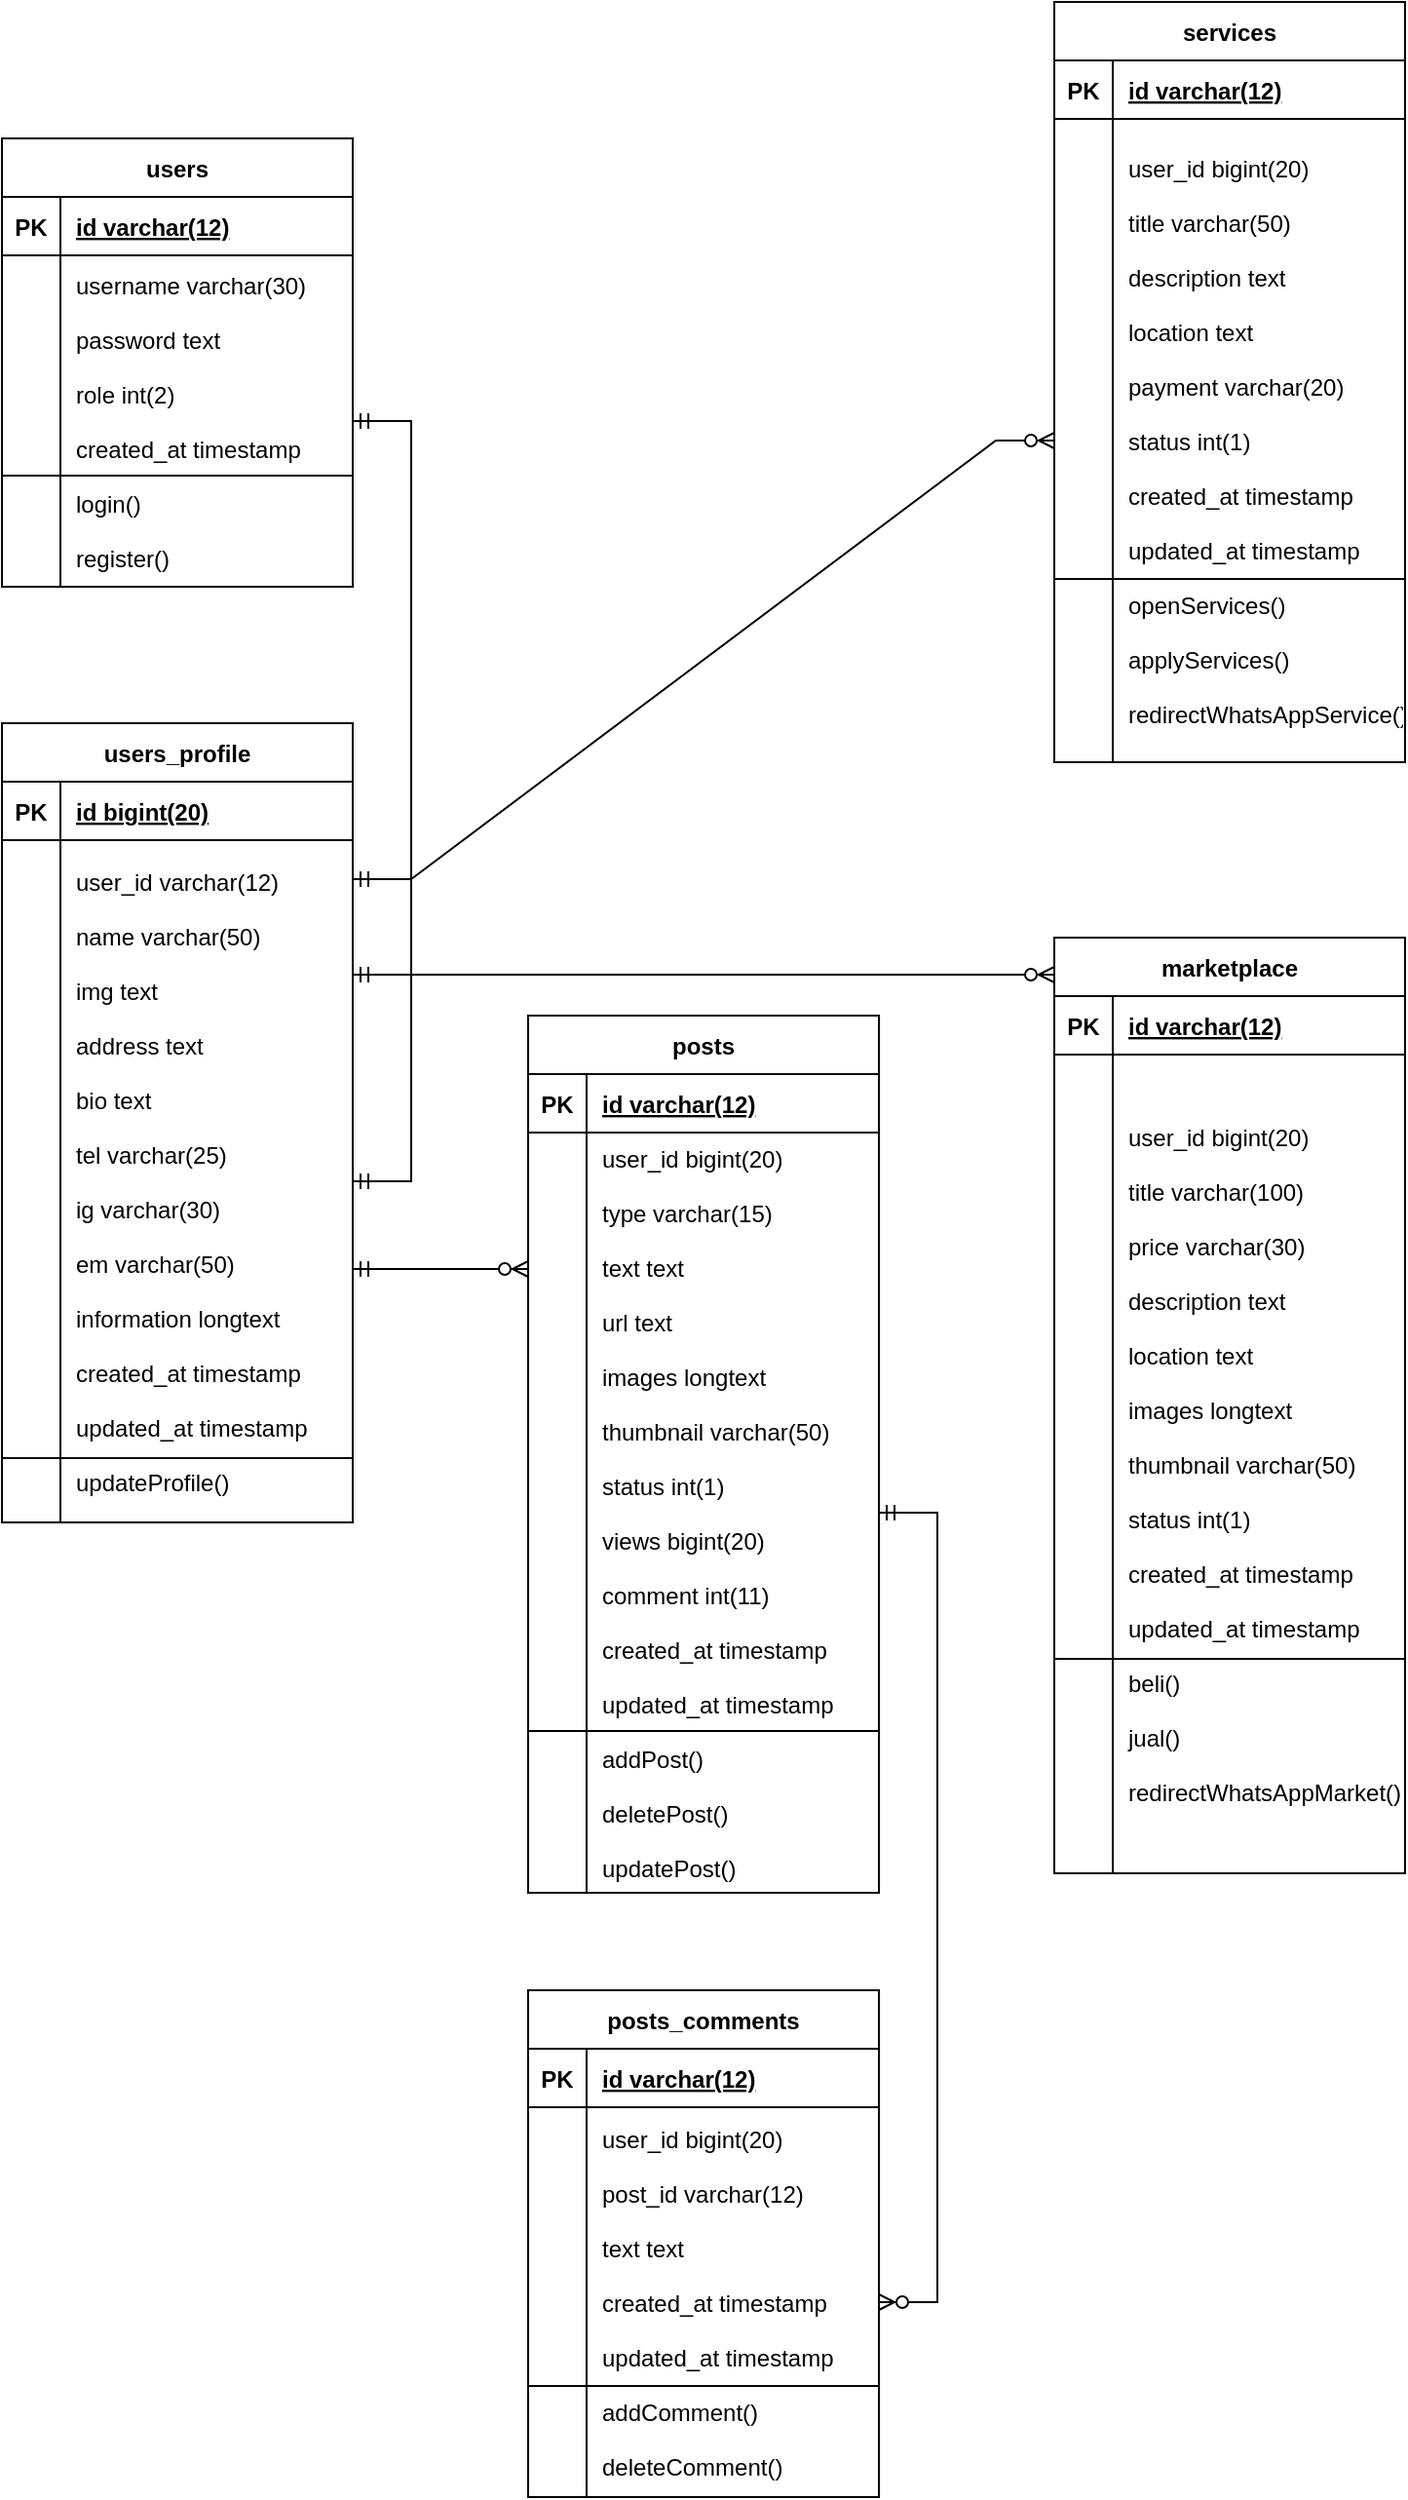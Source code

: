 <mxfile version="20.0.1" type="github">
  <diagram id="ZO3EFKfAlkieTS0eKDmI" name="Page-1">
    <mxGraphModel dx="862" dy="1632" grid="1" gridSize="10" guides="1" tooltips="1" connect="1" arrows="1" fold="1" page="1" pageScale="1" pageWidth="827" pageHeight="1169" math="0" shadow="0">
      <root>
        <mxCell id="0" />
        <mxCell id="1" parent="0" />
        <mxCell id="HfNDsVtk481CN_nXI6_j-1" value="users" style="shape=table;startSize=30;container=1;collapsible=1;childLayout=tableLayout;fixedRows=1;rowLines=0;fontStyle=1;align=center;resizeLast=1;" parent="1" vertex="1">
          <mxGeometry x="50" y="-60" width="180" height="230" as="geometry" />
        </mxCell>
        <mxCell id="HfNDsVtk481CN_nXI6_j-2" value="" style="shape=tableRow;horizontal=0;startSize=0;swimlaneHead=0;swimlaneBody=0;fillColor=none;collapsible=0;dropTarget=0;points=[[0,0.5],[1,0.5]];portConstraint=eastwest;top=0;left=0;right=0;bottom=1;" parent="HfNDsVtk481CN_nXI6_j-1" vertex="1">
          <mxGeometry y="30" width="180" height="30" as="geometry" />
        </mxCell>
        <mxCell id="HfNDsVtk481CN_nXI6_j-3" value="PK" style="shape=partialRectangle;connectable=0;fillColor=none;top=0;left=0;bottom=0;right=0;fontStyle=1;overflow=hidden;" parent="HfNDsVtk481CN_nXI6_j-2" vertex="1">
          <mxGeometry width="30" height="30" as="geometry">
            <mxRectangle width="30" height="30" as="alternateBounds" />
          </mxGeometry>
        </mxCell>
        <mxCell id="HfNDsVtk481CN_nXI6_j-4" value="id varchar(12)" style="shape=partialRectangle;connectable=0;fillColor=none;top=0;left=0;bottom=0;right=0;align=left;spacingLeft=6;fontStyle=5;overflow=hidden;" parent="HfNDsVtk481CN_nXI6_j-2" vertex="1">
          <mxGeometry x="30" width="150" height="30" as="geometry">
            <mxRectangle width="150" height="30" as="alternateBounds" />
          </mxGeometry>
        </mxCell>
        <mxCell id="HfNDsVtk481CN_nXI6_j-5" value="" style="shape=tableRow;horizontal=0;startSize=0;swimlaneHead=0;swimlaneBody=0;fillColor=none;collapsible=0;dropTarget=0;points=[[0,0.5],[1,0.5]];portConstraint=eastwest;top=0;left=0;right=0;bottom=0;" parent="HfNDsVtk481CN_nXI6_j-1" vertex="1">
          <mxGeometry y="60" width="180" height="170" as="geometry" />
        </mxCell>
        <mxCell id="HfNDsVtk481CN_nXI6_j-6" value="" style="shape=partialRectangle;connectable=0;fillColor=none;top=0;left=0;bottom=0;right=0;editable=1;overflow=hidden;" parent="HfNDsVtk481CN_nXI6_j-5" vertex="1">
          <mxGeometry width="30" height="170" as="geometry">
            <mxRectangle width="30" height="170" as="alternateBounds" />
          </mxGeometry>
        </mxCell>
        <mxCell id="HfNDsVtk481CN_nXI6_j-7" value="username varchar(30)&#xa;&#xa;password text&#xa;&#xa;role int(2)&#xa;&#xa;created_at timestamp&#xa;&#xa;login()&#xa;&#xa;register()" style="shape=partialRectangle;connectable=0;fillColor=none;top=0;left=0;bottom=0;right=0;align=left;spacingLeft=6;overflow=hidden;" parent="HfNDsVtk481CN_nXI6_j-5" vertex="1">
          <mxGeometry x="30" width="150" height="170" as="geometry">
            <mxRectangle width="150" height="170" as="alternateBounds" />
          </mxGeometry>
        </mxCell>
        <mxCell id="HfNDsVtk481CN_nXI6_j-14" value="users_profile" style="shape=table;startSize=30;container=1;collapsible=1;childLayout=tableLayout;fixedRows=1;rowLines=0;fontStyle=1;align=center;resizeLast=1;" parent="1" vertex="1">
          <mxGeometry x="50" y="240" width="180" height="410" as="geometry" />
        </mxCell>
        <mxCell id="HfNDsVtk481CN_nXI6_j-15" value="" style="shape=tableRow;horizontal=0;startSize=0;swimlaneHead=0;swimlaneBody=0;fillColor=none;collapsible=0;dropTarget=0;points=[[0,0.5],[1,0.5]];portConstraint=eastwest;top=0;left=0;right=0;bottom=1;" parent="HfNDsVtk481CN_nXI6_j-14" vertex="1">
          <mxGeometry y="30" width="180" height="30" as="geometry" />
        </mxCell>
        <mxCell id="HfNDsVtk481CN_nXI6_j-16" value="PK" style="shape=partialRectangle;connectable=0;fillColor=none;top=0;left=0;bottom=0;right=0;fontStyle=1;overflow=hidden;" parent="HfNDsVtk481CN_nXI6_j-15" vertex="1">
          <mxGeometry width="30" height="30" as="geometry">
            <mxRectangle width="30" height="30" as="alternateBounds" />
          </mxGeometry>
        </mxCell>
        <mxCell id="HfNDsVtk481CN_nXI6_j-17" value="id bigint(20)" style="shape=partialRectangle;connectable=0;fillColor=none;top=0;left=0;bottom=0;right=0;align=left;spacingLeft=6;fontStyle=5;overflow=hidden;" parent="HfNDsVtk481CN_nXI6_j-15" vertex="1">
          <mxGeometry x="30" width="150" height="30" as="geometry">
            <mxRectangle width="150" height="30" as="alternateBounds" />
          </mxGeometry>
        </mxCell>
        <mxCell id="HfNDsVtk481CN_nXI6_j-18" value="" style="shape=tableRow;horizontal=0;startSize=0;swimlaneHead=0;swimlaneBody=0;fillColor=none;collapsible=0;dropTarget=0;points=[[0,0.5],[1,0.5]];portConstraint=eastwest;top=0;left=0;right=0;bottom=0;" parent="HfNDsVtk481CN_nXI6_j-14" vertex="1">
          <mxGeometry y="60" width="180" height="350" as="geometry" />
        </mxCell>
        <mxCell id="HfNDsVtk481CN_nXI6_j-19" value="" style="shape=partialRectangle;connectable=0;fillColor=none;top=0;left=0;bottom=0;right=0;editable=1;overflow=hidden;" parent="HfNDsVtk481CN_nXI6_j-18" vertex="1">
          <mxGeometry width="30" height="350" as="geometry">
            <mxRectangle width="30" height="350" as="alternateBounds" />
          </mxGeometry>
        </mxCell>
        <mxCell id="HfNDsVtk481CN_nXI6_j-20" value="user_id varchar(12)&#xa;&#xa;name varchar(50)&#xa;&#xa;img text&#xa;&#xa;address text&#xa;&#xa;bio text&#xa;&#xa;tel varchar(25)&#xa;&#xa;ig varchar(30)&#xa;&#xa;em varchar(50)&#xa;&#xa;information longtext&#xa;&#xa;created_at timestamp&#xa;&#xa;updated_at timestamp&#xa;&#xa;updateProfile()" style="shape=partialRectangle;connectable=0;fillColor=none;top=0;left=0;bottom=0;right=0;align=left;spacingLeft=6;overflow=hidden;" parent="HfNDsVtk481CN_nXI6_j-18" vertex="1">
          <mxGeometry x="30" width="150" height="350" as="geometry">
            <mxRectangle width="150" height="350" as="alternateBounds" />
          </mxGeometry>
        </mxCell>
        <mxCell id="HfNDsVtk481CN_nXI6_j-21" value="services" style="shape=table;startSize=30;container=1;collapsible=1;childLayout=tableLayout;fixedRows=1;rowLines=0;fontStyle=1;align=center;resizeLast=1;" parent="1" vertex="1">
          <mxGeometry x="590" y="-130" width="180" height="390" as="geometry" />
        </mxCell>
        <mxCell id="HfNDsVtk481CN_nXI6_j-22" value="" style="shape=tableRow;horizontal=0;startSize=0;swimlaneHead=0;swimlaneBody=0;fillColor=none;collapsible=0;dropTarget=0;points=[[0,0.5],[1,0.5]];portConstraint=eastwest;top=0;left=0;right=0;bottom=1;" parent="HfNDsVtk481CN_nXI6_j-21" vertex="1">
          <mxGeometry y="30" width="180" height="30" as="geometry" />
        </mxCell>
        <mxCell id="HfNDsVtk481CN_nXI6_j-23" value="PK" style="shape=partialRectangle;connectable=0;fillColor=none;top=0;left=0;bottom=0;right=0;fontStyle=1;overflow=hidden;" parent="HfNDsVtk481CN_nXI6_j-22" vertex="1">
          <mxGeometry width="30" height="30" as="geometry">
            <mxRectangle width="30" height="30" as="alternateBounds" />
          </mxGeometry>
        </mxCell>
        <mxCell id="HfNDsVtk481CN_nXI6_j-24" value="id varchar(12)" style="shape=partialRectangle;connectable=0;fillColor=none;top=0;left=0;bottom=0;right=0;align=left;spacingLeft=6;fontStyle=5;overflow=hidden;" parent="HfNDsVtk481CN_nXI6_j-22" vertex="1">
          <mxGeometry x="30" width="150" height="30" as="geometry">
            <mxRectangle width="150" height="30" as="alternateBounds" />
          </mxGeometry>
        </mxCell>
        <mxCell id="HfNDsVtk481CN_nXI6_j-25" value="" style="shape=tableRow;horizontal=0;startSize=0;swimlaneHead=0;swimlaneBody=0;fillColor=none;collapsible=0;dropTarget=0;points=[[0,0.5],[1,0.5]];portConstraint=eastwest;top=0;left=0;right=0;bottom=0;" parent="HfNDsVtk481CN_nXI6_j-21" vertex="1">
          <mxGeometry y="60" width="180" height="330" as="geometry" />
        </mxCell>
        <mxCell id="HfNDsVtk481CN_nXI6_j-26" value="" style="shape=partialRectangle;connectable=0;fillColor=none;top=0;left=0;bottom=0;right=0;editable=1;overflow=hidden;" parent="HfNDsVtk481CN_nXI6_j-25" vertex="1">
          <mxGeometry width="30" height="330" as="geometry">
            <mxRectangle width="30" height="330" as="alternateBounds" />
          </mxGeometry>
        </mxCell>
        <mxCell id="HfNDsVtk481CN_nXI6_j-27" value="user_id bigint(20)&#xa;&#xa;title varchar(50)&#xa;&#xa;description text&#xa;&#xa;location text&#xa;&#xa;payment varchar(20)&#xa;&#xa;status int(1)&#xa;&#xa;created_at timestamp&#xa;&#xa;updated_at timestamp&#xa;&#xa;openServices()&#xa;&#xa;applyServices()&#xa;&#xa;redirectWhatsAppService()" style="shape=partialRectangle;connectable=0;fillColor=none;top=0;left=0;bottom=0;right=0;align=left;spacingLeft=6;overflow=hidden;" parent="HfNDsVtk481CN_nXI6_j-25" vertex="1">
          <mxGeometry x="30" width="150" height="330" as="geometry">
            <mxRectangle width="150" height="330" as="alternateBounds" />
          </mxGeometry>
        </mxCell>
        <mxCell id="HfNDsVtk481CN_nXI6_j-28" value="marketplace" style="shape=table;startSize=30;container=1;collapsible=1;childLayout=tableLayout;fixedRows=1;rowLines=0;fontStyle=1;align=center;resizeLast=1;" parent="1" vertex="1">
          <mxGeometry x="590" y="350" width="180" height="480" as="geometry" />
        </mxCell>
        <mxCell id="HfNDsVtk481CN_nXI6_j-29" value="" style="shape=tableRow;horizontal=0;startSize=0;swimlaneHead=0;swimlaneBody=0;fillColor=none;collapsible=0;dropTarget=0;points=[[0,0.5],[1,0.5]];portConstraint=eastwest;top=0;left=0;right=0;bottom=1;" parent="HfNDsVtk481CN_nXI6_j-28" vertex="1">
          <mxGeometry y="30" width="180" height="30" as="geometry" />
        </mxCell>
        <mxCell id="HfNDsVtk481CN_nXI6_j-30" value="PK" style="shape=partialRectangle;connectable=0;fillColor=none;top=0;left=0;bottom=0;right=0;fontStyle=1;overflow=hidden;" parent="HfNDsVtk481CN_nXI6_j-29" vertex="1">
          <mxGeometry width="30" height="30" as="geometry">
            <mxRectangle width="30" height="30" as="alternateBounds" />
          </mxGeometry>
        </mxCell>
        <mxCell id="HfNDsVtk481CN_nXI6_j-31" value="id varchar(12)" style="shape=partialRectangle;connectable=0;fillColor=none;top=0;left=0;bottom=0;right=0;align=left;spacingLeft=6;fontStyle=5;overflow=hidden;" parent="HfNDsVtk481CN_nXI6_j-29" vertex="1">
          <mxGeometry x="30" width="150" height="30" as="geometry">
            <mxRectangle width="150" height="30" as="alternateBounds" />
          </mxGeometry>
        </mxCell>
        <mxCell id="HfNDsVtk481CN_nXI6_j-32" value="" style="shape=tableRow;horizontal=0;startSize=0;swimlaneHead=0;swimlaneBody=0;fillColor=none;collapsible=0;dropTarget=0;points=[[0,0.5],[1,0.5]];portConstraint=eastwest;top=0;left=0;right=0;bottom=0;" parent="HfNDsVtk481CN_nXI6_j-28" vertex="1">
          <mxGeometry y="60" width="180" height="420" as="geometry" />
        </mxCell>
        <mxCell id="HfNDsVtk481CN_nXI6_j-33" value="" style="shape=partialRectangle;connectable=0;fillColor=none;top=0;left=0;bottom=0;right=0;editable=1;overflow=hidden;" parent="HfNDsVtk481CN_nXI6_j-32" vertex="1">
          <mxGeometry width="30" height="420" as="geometry">
            <mxRectangle width="30" height="420" as="alternateBounds" />
          </mxGeometry>
        </mxCell>
        <mxCell id="HfNDsVtk481CN_nXI6_j-34" value="user_id bigint(20)&#xa;&#xa;title varchar(100)&#xa;&#xa;price varchar(30)&#xa;&#xa;description text&#xa;&#xa;location text&#xa;&#xa;images longtext&#xa;&#xa;thumbnail varchar(50)&#xa;&#xa;status int(1)&#xa;&#xa;created_at timestamp&#xa;&#xa;updated_at timestamp&#xa;&#xa;beli()&#xa;&#xa;jual()&#xa;&#xa;redirectWhatsAppMarket()" style="shape=partialRectangle;connectable=0;fillColor=none;top=0;left=0;bottom=0;right=0;align=left;spacingLeft=6;overflow=hidden;" parent="HfNDsVtk481CN_nXI6_j-32" vertex="1">
          <mxGeometry x="30" width="150" height="420" as="geometry">
            <mxRectangle width="150" height="420" as="alternateBounds" />
          </mxGeometry>
        </mxCell>
        <mxCell id="HfNDsVtk481CN_nXI6_j-35" value="posts" style="shape=table;startSize=30;container=1;collapsible=1;childLayout=tableLayout;fixedRows=1;rowLines=0;fontStyle=1;align=center;resizeLast=1;" parent="1" vertex="1">
          <mxGeometry x="320" y="390" width="180" height="450" as="geometry" />
        </mxCell>
        <mxCell id="HfNDsVtk481CN_nXI6_j-36" value="" style="shape=tableRow;horizontal=0;startSize=0;swimlaneHead=0;swimlaneBody=0;fillColor=none;collapsible=0;dropTarget=0;points=[[0,0.5],[1,0.5]];portConstraint=eastwest;top=0;left=0;right=0;bottom=1;" parent="HfNDsVtk481CN_nXI6_j-35" vertex="1">
          <mxGeometry y="30" width="180" height="30" as="geometry" />
        </mxCell>
        <mxCell id="HfNDsVtk481CN_nXI6_j-37" value="PK" style="shape=partialRectangle;connectable=0;fillColor=none;top=0;left=0;bottom=0;right=0;fontStyle=1;overflow=hidden;" parent="HfNDsVtk481CN_nXI6_j-36" vertex="1">
          <mxGeometry width="30" height="30" as="geometry">
            <mxRectangle width="30" height="30" as="alternateBounds" />
          </mxGeometry>
        </mxCell>
        <mxCell id="HfNDsVtk481CN_nXI6_j-38" value="id varchar(12)" style="shape=partialRectangle;connectable=0;fillColor=none;top=0;left=0;bottom=0;right=0;align=left;spacingLeft=6;fontStyle=5;overflow=hidden;" parent="HfNDsVtk481CN_nXI6_j-36" vertex="1">
          <mxGeometry x="30" width="150" height="30" as="geometry">
            <mxRectangle width="150" height="30" as="alternateBounds" />
          </mxGeometry>
        </mxCell>
        <mxCell id="HfNDsVtk481CN_nXI6_j-39" value="" style="shape=tableRow;horizontal=0;startSize=0;swimlaneHead=0;swimlaneBody=0;fillColor=none;collapsible=0;dropTarget=0;points=[[0,0.5],[1,0.5]];portConstraint=eastwest;top=0;left=0;right=0;bottom=0;" parent="HfNDsVtk481CN_nXI6_j-35" vertex="1">
          <mxGeometry y="60" width="180" height="390" as="geometry" />
        </mxCell>
        <mxCell id="HfNDsVtk481CN_nXI6_j-40" value="" style="shape=partialRectangle;connectable=0;fillColor=none;top=0;left=0;bottom=0;right=0;editable=1;overflow=hidden;" parent="HfNDsVtk481CN_nXI6_j-39" vertex="1">
          <mxGeometry width="30" height="390" as="geometry">
            <mxRectangle width="30" height="390" as="alternateBounds" />
          </mxGeometry>
        </mxCell>
        <mxCell id="HfNDsVtk481CN_nXI6_j-41" value="user_id bigint(20)&#xa;&#xa;type varchar(15)&#xa;&#xa;text text&#xa;&#xa;url text&#xa;&#xa;images longtext&#xa;&#xa;thumbnail varchar(50)&#xa;&#xa;status int(1)&#xa;&#xa;views bigint(20)&#xa;&#xa;comment int(11)&#xa;&#xa;created_at timestamp&#xa;&#xa;updated_at timestamp&#xa;&#xa;addPost()&#xa;&#xa;deletePost()&#xa;&#xa;updatePost()" style="shape=partialRectangle;connectable=0;fillColor=none;top=0;left=0;bottom=0;right=0;align=left;spacingLeft=6;overflow=hidden;" parent="HfNDsVtk481CN_nXI6_j-39" vertex="1">
          <mxGeometry x="30" width="150" height="390" as="geometry">
            <mxRectangle width="150" height="390" as="alternateBounds" />
          </mxGeometry>
        </mxCell>
        <mxCell id="HfNDsVtk481CN_nXI6_j-49" value="posts_comments" style="shape=table;startSize=30;container=1;collapsible=1;childLayout=tableLayout;fixedRows=1;rowLines=0;fontStyle=1;align=center;resizeLast=1;" parent="1" vertex="1">
          <mxGeometry x="320" y="890" width="180" height="260" as="geometry" />
        </mxCell>
        <mxCell id="HfNDsVtk481CN_nXI6_j-50" value="" style="shape=tableRow;horizontal=0;startSize=0;swimlaneHead=0;swimlaneBody=0;fillColor=none;collapsible=0;dropTarget=0;points=[[0,0.5],[1,0.5]];portConstraint=eastwest;top=0;left=0;right=0;bottom=1;" parent="HfNDsVtk481CN_nXI6_j-49" vertex="1">
          <mxGeometry y="30" width="180" height="30" as="geometry" />
        </mxCell>
        <mxCell id="HfNDsVtk481CN_nXI6_j-51" value="PK" style="shape=partialRectangle;connectable=0;fillColor=none;top=0;left=0;bottom=0;right=0;fontStyle=1;overflow=hidden;" parent="HfNDsVtk481CN_nXI6_j-50" vertex="1">
          <mxGeometry width="30" height="30" as="geometry">
            <mxRectangle width="30" height="30" as="alternateBounds" />
          </mxGeometry>
        </mxCell>
        <mxCell id="HfNDsVtk481CN_nXI6_j-52" value="id varchar(12)" style="shape=partialRectangle;connectable=0;fillColor=none;top=0;left=0;bottom=0;right=0;align=left;spacingLeft=6;fontStyle=5;overflow=hidden;" parent="HfNDsVtk481CN_nXI6_j-50" vertex="1">
          <mxGeometry x="30" width="150" height="30" as="geometry">
            <mxRectangle width="150" height="30" as="alternateBounds" />
          </mxGeometry>
        </mxCell>
        <mxCell id="HfNDsVtk481CN_nXI6_j-53" value="" style="shape=tableRow;horizontal=0;startSize=0;swimlaneHead=0;swimlaneBody=0;fillColor=none;collapsible=0;dropTarget=0;points=[[0,0.5],[1,0.5]];portConstraint=eastwest;top=0;left=0;right=0;bottom=0;" parent="HfNDsVtk481CN_nXI6_j-49" vertex="1">
          <mxGeometry y="60" width="180" height="200" as="geometry" />
        </mxCell>
        <mxCell id="HfNDsVtk481CN_nXI6_j-54" value="" style="shape=partialRectangle;connectable=0;fillColor=none;top=0;left=0;bottom=0;right=0;editable=1;overflow=hidden;" parent="HfNDsVtk481CN_nXI6_j-53" vertex="1">
          <mxGeometry width="30" height="200" as="geometry">
            <mxRectangle width="30" height="200" as="alternateBounds" />
          </mxGeometry>
        </mxCell>
        <mxCell id="HfNDsVtk481CN_nXI6_j-55" value="user_id bigint(20)&#xa;&#xa;post_id varchar(12)&#xa;&#xa;text text&#xa;&#xa;created_at timestamp&#xa;&#xa;updated_at timestamp&#xa;&#xa;addComment()&#xa;&#xa;deleteComment()" style="shape=partialRectangle;connectable=0;fillColor=none;top=0;left=0;bottom=0;right=0;align=left;spacingLeft=6;overflow=hidden;fontStyle=0" parent="HfNDsVtk481CN_nXI6_j-53" vertex="1">
          <mxGeometry x="30" width="150" height="200" as="geometry">
            <mxRectangle width="150" height="200" as="alternateBounds" />
          </mxGeometry>
        </mxCell>
        <mxCell id="HfNDsVtk481CN_nXI6_j-56" value="" style="edgeStyle=entityRelationEdgeStyle;fontSize=12;html=1;endArrow=ERmandOne;startArrow=ERmandOne;rounded=0;" parent="1" source="HfNDsVtk481CN_nXI6_j-18" target="HfNDsVtk481CN_nXI6_j-5" edge="1">
          <mxGeometry width="100" height="100" relative="1" as="geometry">
            <mxPoint x="45" y="490" as="sourcePoint" />
            <mxPoint x="370" y="160" as="targetPoint" />
          </mxGeometry>
        </mxCell>
        <mxCell id="HfNDsVtk481CN_nXI6_j-61" value="" style="edgeStyle=entityRelationEdgeStyle;fontSize=12;html=1;endArrow=ERzeroToMany;startArrow=ERmandOne;rounded=0;exitX=1;exitY=0.197;exitDx=0;exitDy=0;exitPerimeter=0;" parent="1" source="HfNDsVtk481CN_nXI6_j-18" edge="1">
          <mxGeometry width="100" height="100" relative="1" as="geometry">
            <mxPoint x="520" y="480" as="sourcePoint" />
            <mxPoint x="590" y="369" as="targetPoint" />
          </mxGeometry>
        </mxCell>
        <mxCell id="HfNDsVtk481CN_nXI6_j-62" value="" style="edgeStyle=entityRelationEdgeStyle;fontSize=12;html=1;endArrow=ERzeroToMany;startArrow=ERmandOne;rounded=0;exitX=1;exitY=0.197;exitDx=0;exitDy=0;exitPerimeter=0;entryX=0;entryY=0.5;entryDx=0;entryDy=0;" parent="1" target="HfNDsVtk481CN_nXI6_j-25" edge="1">
          <mxGeometry width="100" height="100" relative="1" as="geometry">
            <mxPoint x="230" y="320.0" as="sourcePoint" />
            <mxPoint x="590" y="320.93" as="targetPoint" />
          </mxGeometry>
        </mxCell>
        <mxCell id="HfNDsVtk481CN_nXI6_j-63" value="" style="edgeStyle=entityRelationEdgeStyle;fontSize=12;html=1;endArrow=ERzeroToMany;startArrow=ERmandOne;rounded=0;exitX=1;exitY=0.197;exitDx=0;exitDy=0;exitPerimeter=0;" parent="1" edge="1">
          <mxGeometry width="100" height="100" relative="1" as="geometry">
            <mxPoint x="230" y="520" as="sourcePoint" />
            <mxPoint x="320" y="520" as="targetPoint" />
          </mxGeometry>
        </mxCell>
        <mxCell id="HfNDsVtk481CN_nXI6_j-64" value="" style="edgeStyle=entityRelationEdgeStyle;fontSize=12;html=1;endArrow=ERzeroToMany;startArrow=ERmandOne;rounded=0;" parent="1" source="HfNDsVtk481CN_nXI6_j-39" target="HfNDsVtk481CN_nXI6_j-53" edge="1">
          <mxGeometry width="100" height="100" relative="1" as="geometry">
            <mxPoint x="600" y="850" as="sourcePoint" />
            <mxPoint x="700" y="750" as="targetPoint" />
          </mxGeometry>
        </mxCell>
        <mxCell id="DjJ5mELMhxd1eAmSi6sO-3" value="" style="shape=tableRow;horizontal=0;startSize=0;swimlaneHead=0;swimlaneBody=0;fillColor=none;collapsible=0;dropTarget=0;points=[[0,0.5],[1,0.5]];portConstraint=eastwest;top=0;left=0;right=0;bottom=1;" vertex="1" parent="1">
          <mxGeometry x="590" y="690" width="180" height="30" as="geometry" />
        </mxCell>
        <mxCell id="DjJ5mELMhxd1eAmSi6sO-6" value="" style="shape=tableRow;horizontal=0;startSize=0;swimlaneHead=0;swimlaneBody=0;fillColor=none;collapsible=0;dropTarget=0;points=[[0,0.5],[1,0.5]];portConstraint=eastwest;top=0;left=0;right=0;bottom=1;" vertex="1" parent="1">
          <mxGeometry x="50" y="83" width="180" height="30" as="geometry" />
        </mxCell>
        <mxCell id="DjJ5mELMhxd1eAmSi6sO-9" value="" style="shape=tableRow;horizontal=0;startSize=0;swimlaneHead=0;swimlaneBody=0;fillColor=none;collapsible=0;dropTarget=0;points=[[0,0.5],[1,0.5]];portConstraint=eastwest;top=0;left=0;right=0;bottom=1;" vertex="1" parent="1">
          <mxGeometry x="590" y="136" width="180" height="30" as="geometry" />
        </mxCell>
        <mxCell id="DjJ5mELMhxd1eAmSi6sO-10" value="" style="shape=tableRow;horizontal=0;startSize=0;swimlaneHead=0;swimlaneBody=0;fillColor=none;collapsible=0;dropTarget=0;points=[[0,0.5],[1,0.5]];portConstraint=eastwest;top=0;left=0;right=0;bottom=1;" vertex="1" parent="1">
          <mxGeometry x="50" y="587" width="180" height="30" as="geometry" />
        </mxCell>
        <mxCell id="DjJ5mELMhxd1eAmSi6sO-11" value="" style="shape=tableRow;horizontal=0;startSize=0;swimlaneHead=0;swimlaneBody=0;fillColor=none;collapsible=0;dropTarget=0;points=[[0,0.5],[1,0.5]];portConstraint=eastwest;top=0;left=0;right=0;bottom=1;" vertex="1" parent="1">
          <mxGeometry x="320" y="1063" width="180" height="30" as="geometry" />
        </mxCell>
        <mxCell id="DjJ5mELMhxd1eAmSi6sO-12" value="" style="shape=tableRow;horizontal=0;startSize=0;swimlaneHead=0;swimlaneBody=0;fillColor=none;collapsible=0;dropTarget=0;points=[[0,0.5],[1,0.5]];portConstraint=eastwest;top=0;left=0;right=0;bottom=1;" vertex="1" parent="1">
          <mxGeometry x="320" y="727" width="180" height="30" as="geometry" />
        </mxCell>
      </root>
    </mxGraphModel>
  </diagram>
</mxfile>
